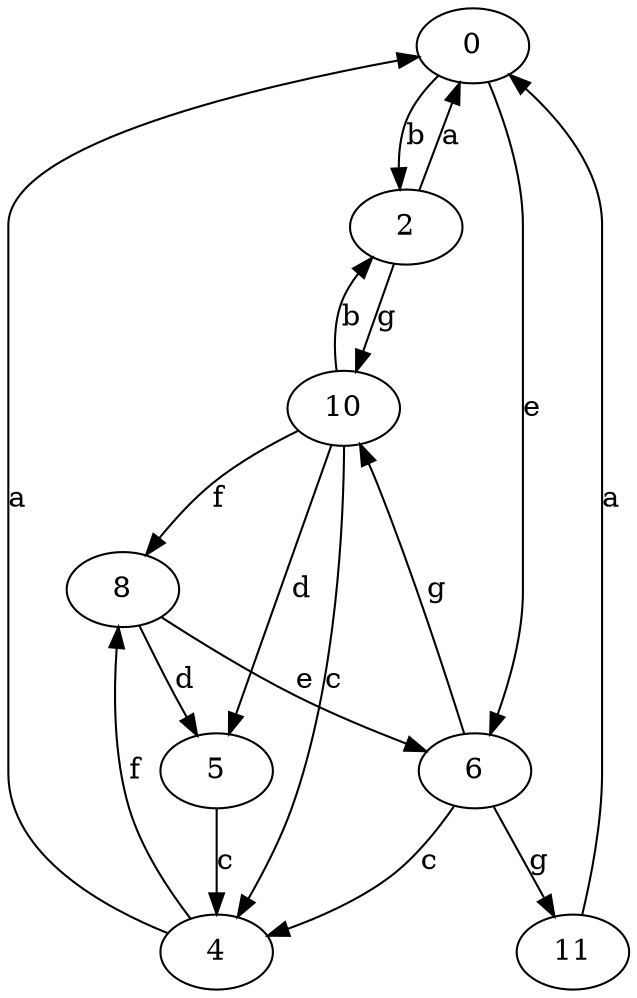 strict digraph  {
0;
2;
4;
5;
6;
8;
10;
11;
0 -> 2  [label=b];
0 -> 6  [label=e];
2 -> 0  [label=a];
2 -> 10  [label=g];
4 -> 0  [label=a];
4 -> 8  [label=f];
5 -> 4  [label=c];
6 -> 4  [label=c];
6 -> 10  [label=g];
6 -> 11  [label=g];
8 -> 5  [label=d];
8 -> 6  [label=e];
10 -> 2  [label=b];
10 -> 4  [label=c];
10 -> 5  [label=d];
10 -> 8  [label=f];
11 -> 0  [label=a];
}
